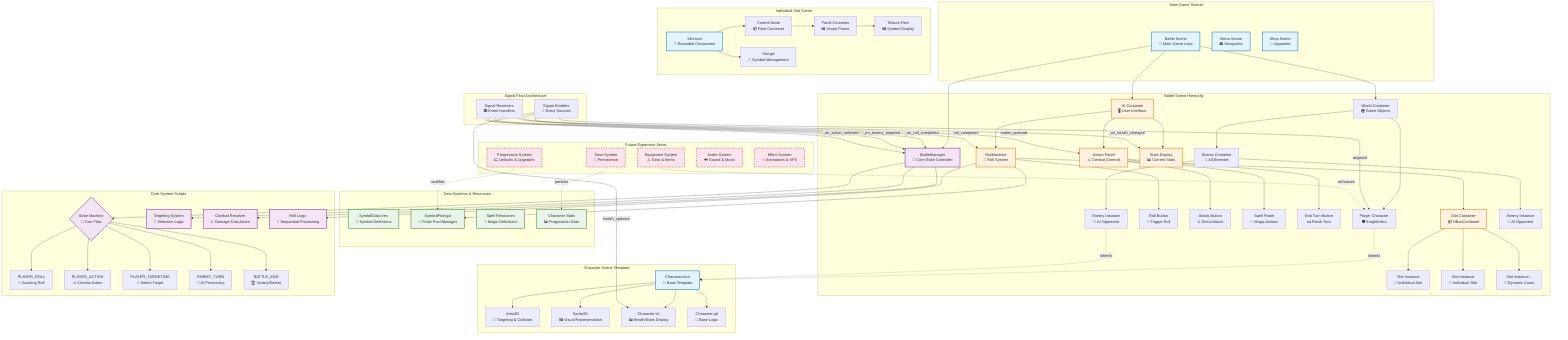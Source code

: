 graph TB
    subgraph "Main Game Scenes"
        Battle[Battle Scene<br/>📁 Main Game Loop]
        Menu[Menu Scene<br/>🎮 Navigation]
        Shop[Shop Scene<br/>🛒 Upgrades]
    end

    subgraph "Battle Scene Hierarchy"
        Battle --> BM[BattleManager<br/>🎯 Core State Controller]
        Battle --> UI[UI Container<br/>🖥️ User Interface]
        Battle --> World[World Container<br/>🌍 Game Objects]
        
        UI --> SM[SlotMachine<br/>🎰 Roll System]
        UI --> ActionPanel[Action Panel<br/>⚔️ Combat Controls]
        UI --> StatsDisplay[Stats Display<br/>📊 Current Stats]
        
        SM --> SlotContainer[Slot Container<br/>📦 HBoxContainer]
        SM --> RollBtn[Roll Button<br/>🎲 Trigger Roll]
        SlotContainer --> Slot1[Slot Instance<br/>🎯 Individual Slot]
        SlotContainer --> Slot2[Slot Instance<br/>🎯 Individual Slot]
        SlotContainer --> SlotN[Slot Instance...<br/>🎯 Dynamic Count]
        
        ActionPanel --> AttackBtn[Attack Button<br/>⚔️ Direct Attack]
        ActionPanel --> SpellPanel[Spell Panel<br/>✨ Magic Actions]
        ActionPanel --> EndTurnBtn[End Turn Button<br/>⏭️ Finish Turn]
        
        World --> PlayerChar[Player Character<br/>🛡️ Knight/Hero]
        World --> EnemyContainer[Enemy Container<br/>👹 All Enemies]
        EnemyContainer --> Enemy1[Enemy Instance<br/>🐉 AI Opponent]
        EnemyContainer --> Enemy2[Enemy Instance<br/>🐉 AI Opponent]
    end

    subgraph "Individual Slot Scene"
        SlotScene[Slot.tscn<br/>🎯 Reusable Component]
        SlotScene --> SlotControl[Control Node<br/>📦 Root Container]
        SlotControl --> PanelContainer[Panel Container<br/>🖼️ Visual Frame]
        PanelContainer --> TextureRect[Texture Rect<br/>🖼️ Symbol Display]
        SlotScene --> SlotScript[Slot.gd<br/>📝 Symbol Management]
    end

    subgraph "Character Scene Template"
        CharScene[Character.tscn<br/>👤 Base Template]
        CharScene --> CharArea[Area2D<br/>🎯 Targeting & Collision]
        CharScene --> CharSprite[Sprite2D<br/>🖼️ Visual Representation]
        CharScene --> CharUI[Character UI<br/>📊 Health/Stats Display]
        CharScene --> CharScript[Character.gd<br/>📝 Base Logic]
        
        PlayerChar -.->|inherits| CharScene
        Enemy1 -.->|inherits| CharScene
    end

    subgraph "Data Systems & Resources"
        SymbolData[SymbolData.tres<br/>📄 Symbol Definitions]
        SymbolPool[SymbolPool.gd<br/>🎲 Finite Pool Manager]
        SpellData[Spell Resources<br/>✨ Magic Definitions]
        CharStats[Character Stats<br/>📊 Progression Data]
    end

    subgraph "Core System Scripts"
        BM --> StateManager{State Machine<br/>🔄 Turn Flow}
        BM --> TargetSystem[Targeting System<br/>🎯 Selection Logic]
        BM --> CombatResolver[Combat Resolver<br/>⚔️ Damage Calculation]
        
        SM --> SymbolPool
        SM --> RollLogic[Roll Logic<br/>🎰 Sequential Processing]
        
        StateManager --> PlayerRoll[PLAYER_ROLL<br/>🎲 Awaiting Roll]
        StateManager --> PlayerAction[PLAYER_ACTION<br/>⚔️ Choose Action]
        StateManager --> PlayerTarget[PLAYER_TARGETING<br/>🎯 Select Target]
        StateManager --> EnemyTurn[ENEMY_TURN<br/>🤖 AI Processing]
        StateManager --> BattleEnd[BATTLE_END<br/>🏆 Victory/Defeat]
    end

    subgraph "Signal Flow Architecture"
        direction LR
        SignalEmitters[Signal Emitters<br/>📡 Event Sources]
        SignalReceivers[Signal Receivers<br/>📻 Event Handlers]
        
        SignalEmitters --> |roll_completed| SM
        SignalEmitters --> |targeted| PlayerChar
        SignalEmitters --> |health_updated| CharUI
        SignalEmitters --> |button_pressed| ActionPanel
        
        SignalReceivers --> |_on_roll_completed| BM
        SignalReceivers --> |_on_enemy_targeted| BM
        SignalReceivers --> |_on_health_changed| StatsDisplay
        SignalReceivers --> |_on_action_selected| BM
    end

    subgraph "Future Expansion Areas"
        EquipSystem[Equipment System<br/>⚔️ Gear & Items]
        ProgressSystem[Progression System<br/>📈 Unlocks & Upgrades]
        SaveSystem[Save System<br/>💾 Persistence]
        AudioSystem[Audio System<br/>🔊 Sound & Music]
        EffectSystem[Effect System<br/>✨ Animations & VFX]
        
        EquipSystem -.->|enhances| PlayerChar
        ProgressSystem -.->|modifies| SymbolPool
        SaveSystem -.->|persists| CharStats
    end

    %% Styling
    classDef sceneNode fill:#e1f5fe,stroke:#0277bd,stroke-width:2px
    classDef systemNode fill:#f3e5f5,stroke:#7b1fa2,stroke-width:2px
    classDef dataNode fill:#e8f5e8,stroke:#2e7d32,stroke-width:2px
    classDef uiNode fill:#fff3e0,stroke:#ef6c00,stroke-width:2px
    classDef futureNode fill:#fce4ec,stroke:#c2185b,stroke-width:2px,stroke-dasharray: 5 5

    class Battle,Menu,Shop,CharScene,SlotScene sceneNode
    class BM,StateManager,TargetSystem,CombatResolver,RollLogic systemNode
    class SymbolData,SymbolPool,SpellData,CharStats dataNode
    class UI,SM,ActionPanel,StatsDisplay,SlotContainer uiNode
    class EquipSystem,ProgressSystem,SaveSystem,AudioSystem,EffectSystem futureNode